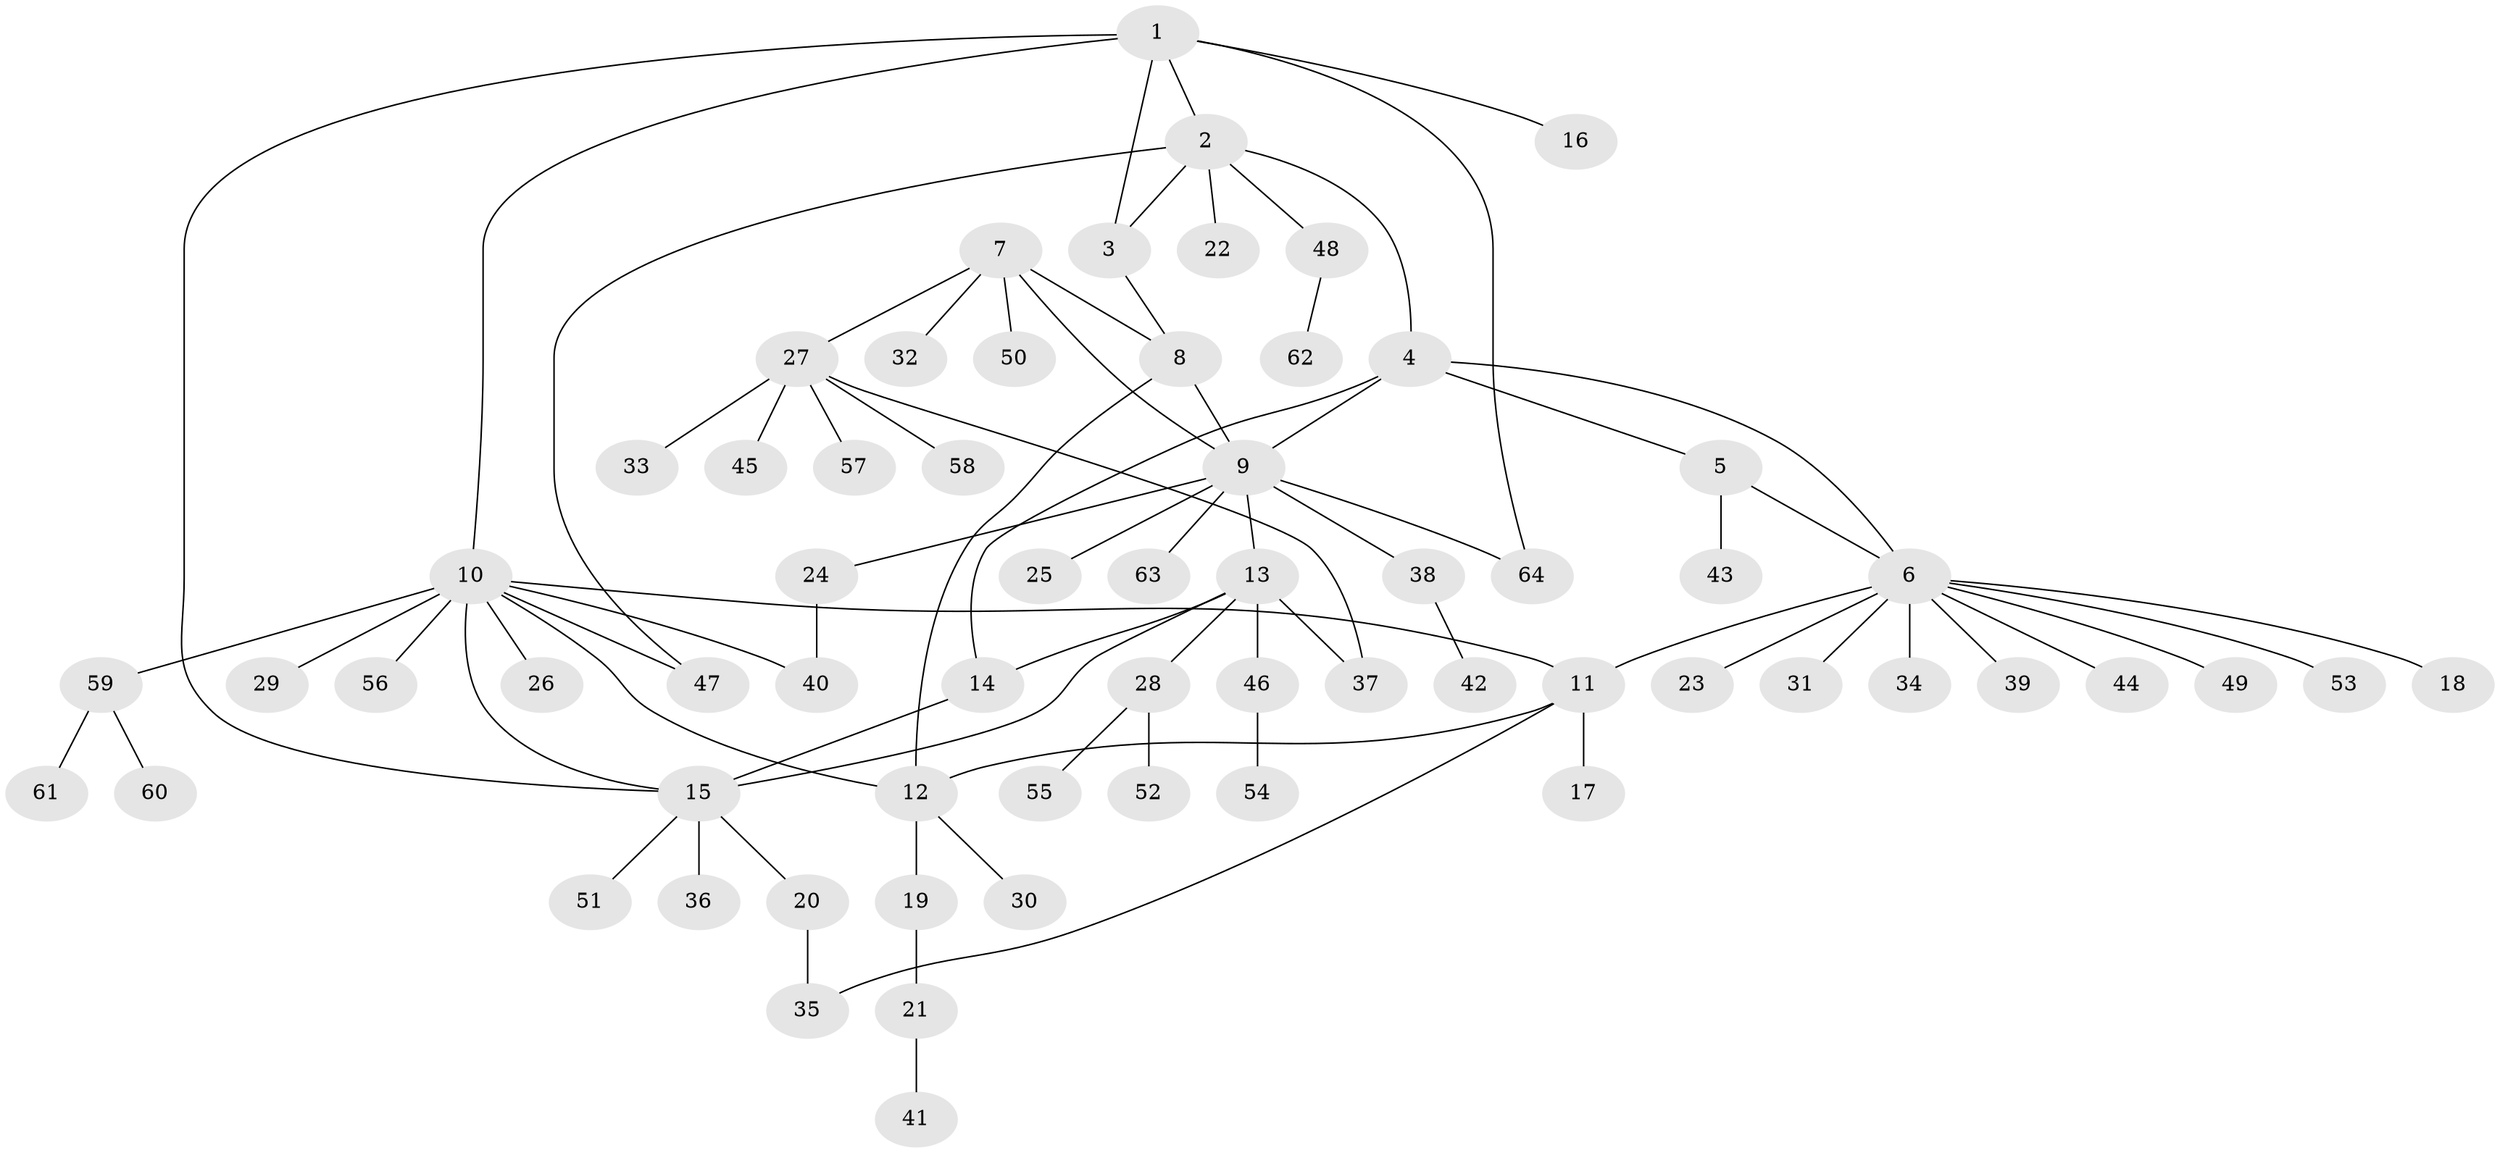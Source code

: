 // Generated by graph-tools (version 1.1) at 2025/26/03/09/25 03:26:38]
// undirected, 64 vertices, 79 edges
graph export_dot {
graph [start="1"]
  node [color=gray90,style=filled];
  1;
  2;
  3;
  4;
  5;
  6;
  7;
  8;
  9;
  10;
  11;
  12;
  13;
  14;
  15;
  16;
  17;
  18;
  19;
  20;
  21;
  22;
  23;
  24;
  25;
  26;
  27;
  28;
  29;
  30;
  31;
  32;
  33;
  34;
  35;
  36;
  37;
  38;
  39;
  40;
  41;
  42;
  43;
  44;
  45;
  46;
  47;
  48;
  49;
  50;
  51;
  52;
  53;
  54;
  55;
  56;
  57;
  58;
  59;
  60;
  61;
  62;
  63;
  64;
  1 -- 2;
  1 -- 3;
  1 -- 10;
  1 -- 15;
  1 -- 16;
  1 -- 64;
  2 -- 3;
  2 -- 4;
  2 -- 22;
  2 -- 47;
  2 -- 48;
  3 -- 8;
  4 -- 5;
  4 -- 6;
  4 -- 9;
  4 -- 14;
  5 -- 6;
  5 -- 43;
  6 -- 11;
  6 -- 18;
  6 -- 23;
  6 -- 31;
  6 -- 34;
  6 -- 39;
  6 -- 44;
  6 -- 49;
  6 -- 53;
  7 -- 8;
  7 -- 9;
  7 -- 27;
  7 -- 32;
  7 -- 50;
  8 -- 9;
  8 -- 12;
  9 -- 13;
  9 -- 24;
  9 -- 25;
  9 -- 38;
  9 -- 63;
  9 -- 64;
  10 -- 11;
  10 -- 12;
  10 -- 15;
  10 -- 26;
  10 -- 29;
  10 -- 40;
  10 -- 47;
  10 -- 56;
  10 -- 59;
  11 -- 12;
  11 -- 17;
  11 -- 35;
  12 -- 19;
  12 -- 30;
  13 -- 14;
  13 -- 15;
  13 -- 28;
  13 -- 37;
  13 -- 46;
  14 -- 15;
  15 -- 20;
  15 -- 36;
  15 -- 51;
  19 -- 21;
  20 -- 35;
  21 -- 41;
  24 -- 40;
  27 -- 33;
  27 -- 37;
  27 -- 45;
  27 -- 57;
  27 -- 58;
  28 -- 52;
  28 -- 55;
  38 -- 42;
  46 -- 54;
  48 -- 62;
  59 -- 60;
  59 -- 61;
}
